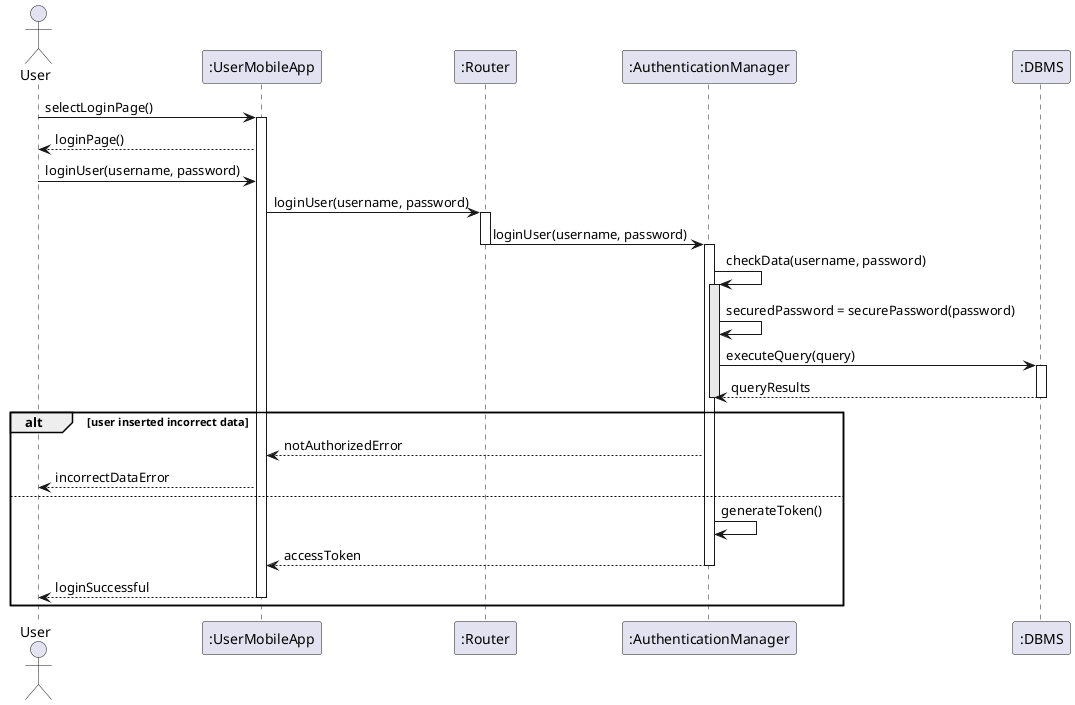 @startuml dd_sequence_diagram_1_2
skinparam Shadowing false

actor User as U
participant ":UserMobileApp" as UMA
participant ":Router" as R
participant ":AuthenticationManager" as AM
participant ":DBMS" as DBMS

U -> UMA : selectLoginPage()
activate UMA
UMA --> U : loginPage()
U -> UMA : loginUser(username, password)
UMA -> R : loginUser(username, password)
activate R
R -> AM : loginUser(username, password)
deactivate R
activate AM
AM -> AM : checkData(username, password)
activate AM #e8e8e8
AM -> AM : securedPassword = securePassword(password)
AM -> DBMS : executeQuery(query)
activate DBMS
DBMS --> AM : queryResults
deactivate AM
deactivate DBMS
alt user inserted incorrect data
AM --> UMA : notAuthorizedError
UMA --> U : incorrectDataError
else
AM -> AM : generateToken()
AM --> UMA : accessToken
deactivate AM
UMA --> U : loginSuccessful
deactivate UMA
end

@enduml